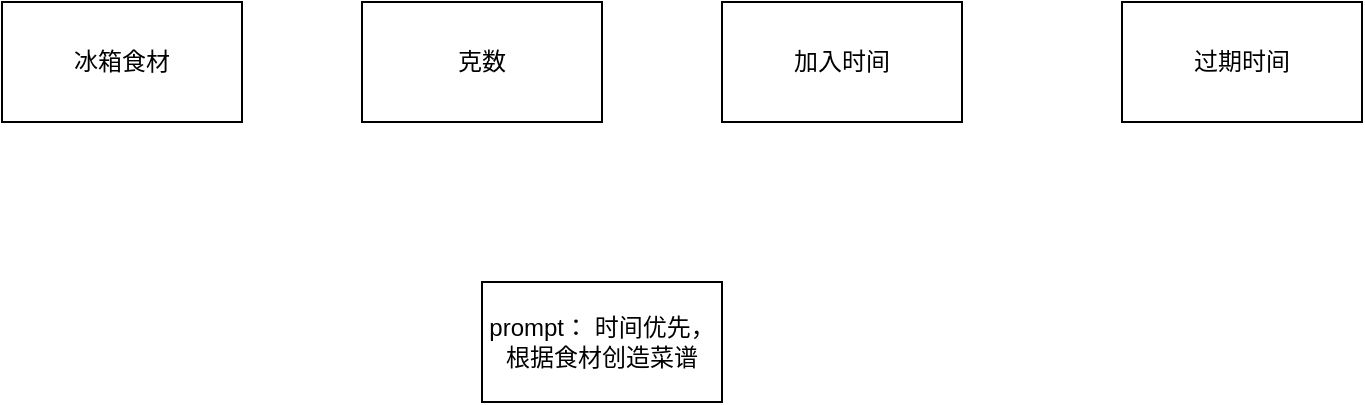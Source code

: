 <mxfile version="27.0.9">
  <diagram name="Page-1" id="v7SLRE73b5J6ngX8NOwU">
    <mxGraphModel dx="983" dy="579" grid="1" gridSize="10" guides="1" tooltips="1" connect="1" arrows="1" fold="1" page="1" pageScale="1" pageWidth="850" pageHeight="1100" math="0" shadow="0">
      <root>
        <mxCell id="0" />
        <mxCell id="1" parent="0" />
        <mxCell id="FrmXtBm6s4X-z3AQt2Gm-1" value="冰箱食材" style="rounded=0;whiteSpace=wrap;html=1;" parent="1" vertex="1">
          <mxGeometry x="40" y="220" width="120" height="60" as="geometry" />
        </mxCell>
        <mxCell id="FrmXtBm6s4X-z3AQt2Gm-2" value="加入时间" style="rounded=0;whiteSpace=wrap;html=1;" parent="1" vertex="1">
          <mxGeometry x="400" y="220" width="120" height="60" as="geometry" />
        </mxCell>
        <mxCell id="FrmXtBm6s4X-z3AQt2Gm-3" value="prompt： 时间优先，根据食材创造菜谱" style="rounded=0;whiteSpace=wrap;html=1;" parent="1" vertex="1">
          <mxGeometry x="280" y="360" width="120" height="60" as="geometry" />
        </mxCell>
        <mxCell id="FrmXtBm6s4X-z3AQt2Gm-4" value="克数" style="rounded=0;whiteSpace=wrap;html=1;" parent="1" vertex="1">
          <mxGeometry x="220" y="220" width="120" height="60" as="geometry" />
        </mxCell>
        <mxCell id="OD-I-9FRgyisE6hGavR9-1" value="过期时间" style="rounded=0;whiteSpace=wrap;html=1;" vertex="1" parent="1">
          <mxGeometry x="600" y="220" width="120" height="60" as="geometry" />
        </mxCell>
      </root>
    </mxGraphModel>
  </diagram>
</mxfile>
